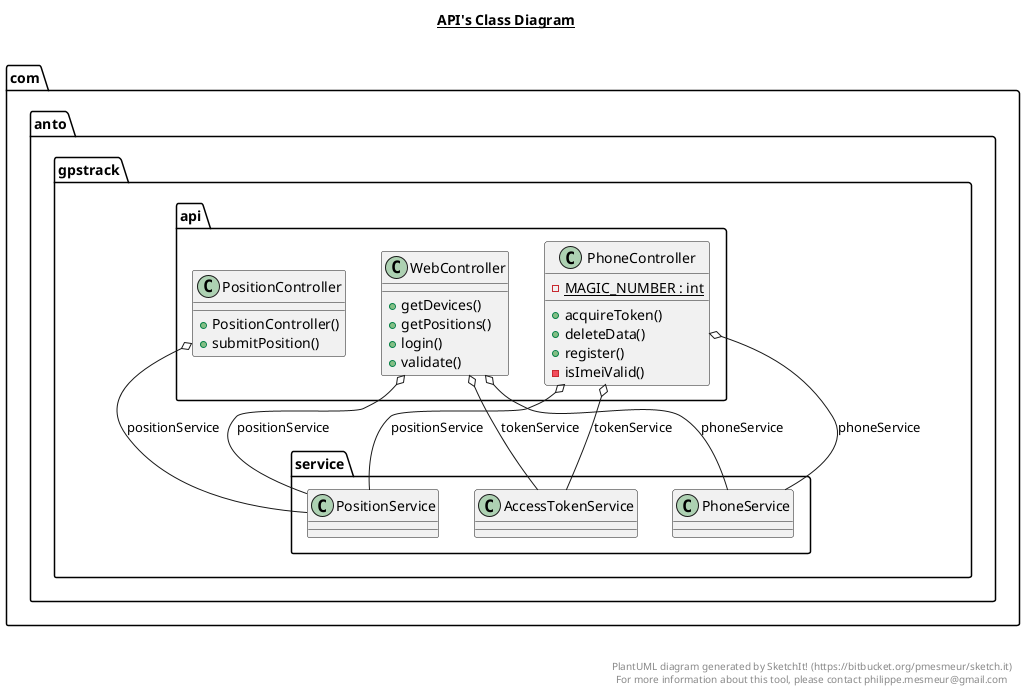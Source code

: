 @startuml

title __API's Class Diagram__\n

  namespace com.anto.gpstrack {
    namespace api {
      class com.anto.gpstrack.api.PhoneController {
          {static} - MAGIC_NUMBER : int
          + acquireToken()
          + deleteData()
          + register()
          - isImeiValid()
      }
    }
  }
  

  namespace com.anto.gpstrack {
    namespace api {
      class com.anto.gpstrack.api.PositionController {
          + PositionController()
          + submitPosition()
      }
    }
  }
  

  namespace com.anto.gpstrack {
    namespace api {
      class com.anto.gpstrack.api.WebController {
          + getDevices()
          + getPositions()
          + login()
          + validate()
      }
    }
  }
  

  com.anto.gpstrack.api.PhoneController o-- com.anto.gpstrack.service.PhoneService : phoneService
  com.anto.gpstrack.api.PhoneController o-- com.anto.gpstrack.service.PositionService : positionService
  com.anto.gpstrack.api.PhoneController o-- com.anto.gpstrack.service.AccessTokenService : tokenService
  com.anto.gpstrack.api.PositionController o-- com.anto.gpstrack.service.PositionService : positionService
  com.anto.gpstrack.api.WebController o-- com.anto.gpstrack.service.PhoneService : phoneService
  com.anto.gpstrack.api.WebController o-- com.anto.gpstrack.service.PositionService : positionService
  com.anto.gpstrack.api.WebController o-- com.anto.gpstrack.service.AccessTokenService : tokenService


right footer


PlantUML diagram generated by SketchIt! (https://bitbucket.org/pmesmeur/sketch.it)
For more information about this tool, please contact philippe.mesmeur@gmail.com
endfooter

@enduml
